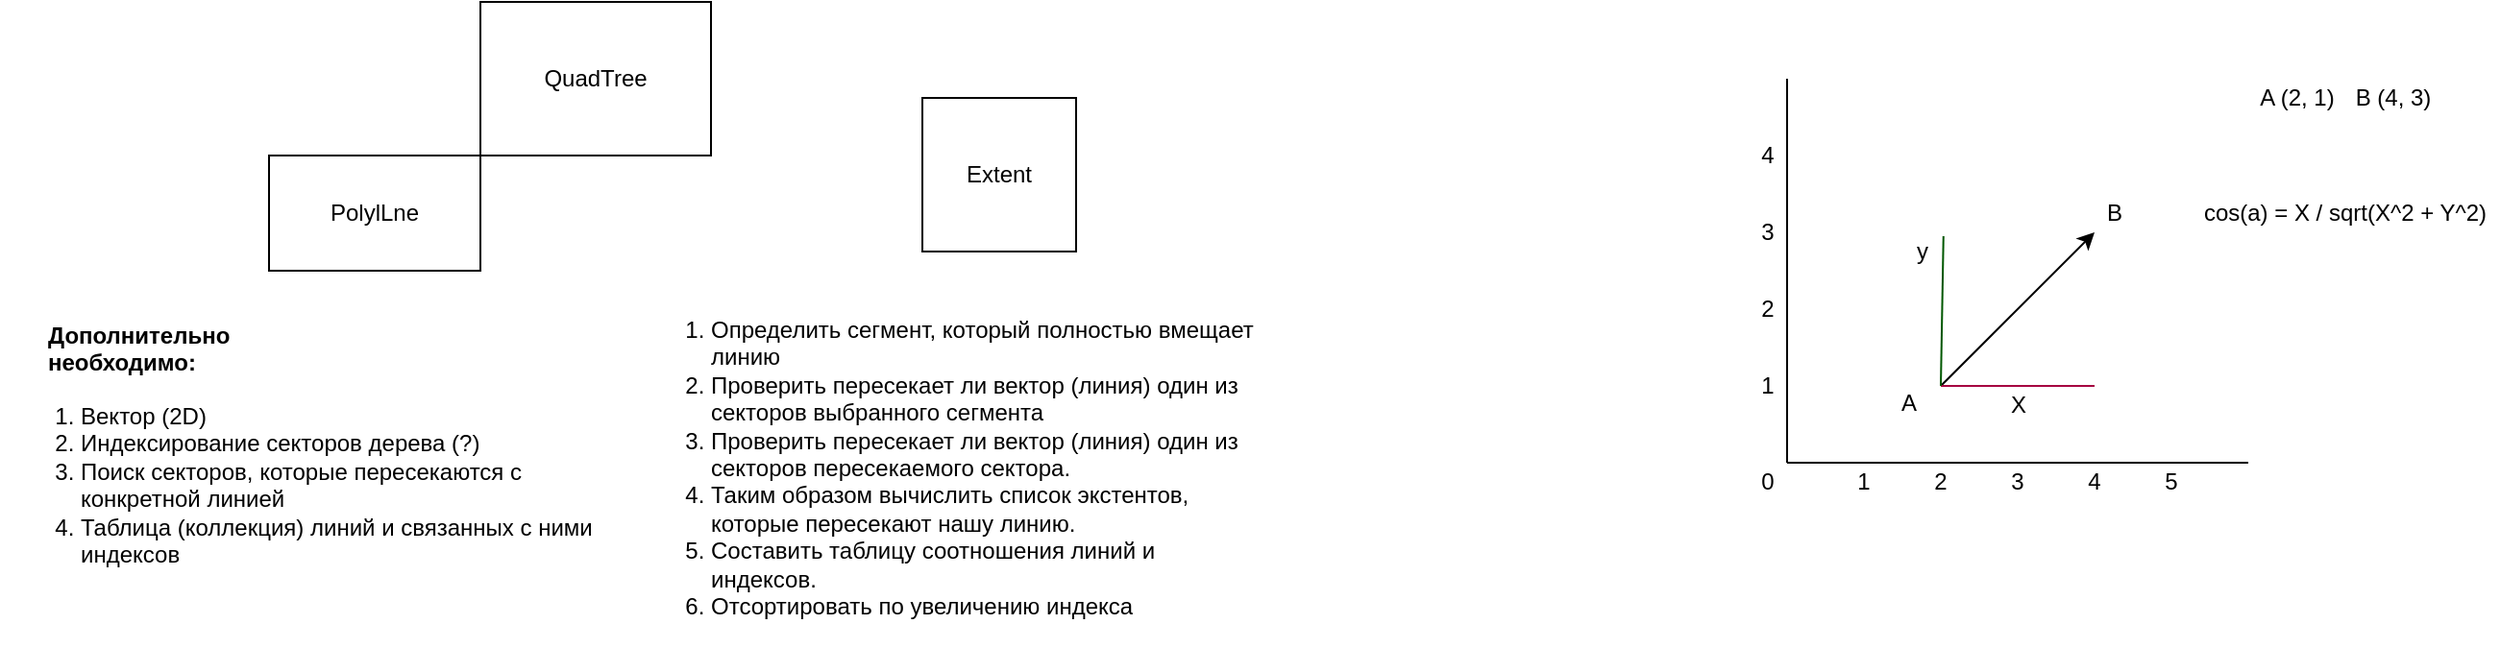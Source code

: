 <mxfile version="12.9.9" type="device"><diagram id="KdGM8JJfs8fGePTCmuPB" name="Page-1"><mxGraphModel dx="395" dy="228" grid="1" gridSize="10" guides="1" tooltips="1" connect="1" arrows="1" fold="1" page="1" pageScale="1" pageWidth="850" pageHeight="1100" math="0" shadow="0"><root><mxCell id="0"/><mxCell id="1" parent="0"/><mxCell id="_QesMM721DP02-b0SCGY-2" value="QuadTree" style="rounded=0;whiteSpace=wrap;html=1;" vertex="1" parent="1"><mxGeometry x="320" y="40" width="120" height="80" as="geometry"/></mxCell><mxCell id="_QesMM721DP02-b0SCGY-4" value="PolylLne" style="rounded=0;whiteSpace=wrap;html=1;" vertex="1" parent="1"><mxGeometry x="210" y="120" width="110" height="60" as="geometry"/></mxCell><mxCell id="_QesMM721DP02-b0SCGY-7" value="Extent" style="rounded=0;whiteSpace=wrap;html=1;" vertex="1" parent="1"><mxGeometry x="550" y="90" width="80" height="80" as="geometry"/></mxCell><mxCell id="_QesMM721DP02-b0SCGY-10" value="&lt;ol&gt;&lt;li&gt;Вектор (2D)&lt;/li&gt;&lt;li&gt;Индексирование секторов дерева (?)&lt;/li&gt;&lt;li&gt;Поиск секторов, которые пересекаются с конкретной линией&lt;/li&gt;&lt;li&gt;Таблица (коллекция) линий и связанных с ними индексов&lt;/li&gt;&lt;/ol&gt;" style="text;strokeColor=none;fillColor=none;html=1;whiteSpace=wrap;verticalAlign=top;overflow=hidden;" vertex="1" parent="1"><mxGeometry x="70" y="230" width="327.5" height="110" as="geometry"/></mxCell><mxCell id="_QesMM721DP02-b0SCGY-11" value="Дополнительно необходимо:" style="text;html=1;strokeColor=none;fillColor=none;align=left;verticalAlign=top;whiteSpace=wrap;rounded=0;fontStyle=1" vertex="1" parent="1"><mxGeometry x="92.5" y="200" width="150" height="40" as="geometry"/></mxCell><mxCell id="_QesMM721DP02-b0SCGY-13" value="" style="endArrow=classic;html=1;" edge="1" parent="1"><mxGeometry width="50" height="50" relative="1" as="geometry"><mxPoint x="1080" y="240" as="sourcePoint"/><mxPoint x="1160" y="160" as="targetPoint"/></mxGeometry></mxCell><mxCell id="_QesMM721DP02-b0SCGY-15" value="" style="endArrow=none;html=1;" edge="1" parent="1"><mxGeometry width="50" height="50" relative="1" as="geometry"><mxPoint x="1000" y="80" as="sourcePoint"/><mxPoint x="1000" y="280" as="targetPoint"/></mxGeometry></mxCell><mxCell id="_QesMM721DP02-b0SCGY-16" value="" style="endArrow=none;html=1;" edge="1" parent="1"><mxGeometry width="50" height="50" relative="1" as="geometry"><mxPoint x="1240" y="280" as="sourcePoint"/><mxPoint x="1000" y="280" as="targetPoint"/></mxGeometry></mxCell><mxCell id="_QesMM721DP02-b0SCGY-17" value="0" style="text;html=1;strokeColor=none;fillColor=none;align=center;verticalAlign=middle;whiteSpace=wrap;rounded=0;" vertex="1" parent="1"><mxGeometry x="980" y="280" width="20" height="20" as="geometry"/></mxCell><mxCell id="_QesMM721DP02-b0SCGY-18" value="1" style="text;html=1;strokeColor=none;fillColor=none;align=center;verticalAlign=middle;whiteSpace=wrap;rounded=0;" vertex="1" parent="1"><mxGeometry x="1030" y="280" width="20" height="20" as="geometry"/></mxCell><mxCell id="_QesMM721DP02-b0SCGY-19" value="2" style="text;html=1;strokeColor=none;fillColor=none;align=center;verticalAlign=middle;whiteSpace=wrap;rounded=0;" vertex="1" parent="1"><mxGeometry x="1070" y="280" width="20" height="20" as="geometry"/></mxCell><mxCell id="_QesMM721DP02-b0SCGY-20" value="3" style="text;html=1;strokeColor=none;fillColor=none;align=center;verticalAlign=middle;whiteSpace=wrap;rounded=0;" vertex="1" parent="1"><mxGeometry x="1110" y="280" width="20" height="20" as="geometry"/></mxCell><mxCell id="_QesMM721DP02-b0SCGY-21" value="4" style="text;html=1;strokeColor=none;fillColor=none;align=center;verticalAlign=middle;whiteSpace=wrap;rounded=0;" vertex="1" parent="1"><mxGeometry x="1150" y="280" width="20" height="20" as="geometry"/></mxCell><mxCell id="_QesMM721DP02-b0SCGY-22" value="5&lt;br&gt;" style="text;html=1;strokeColor=none;fillColor=none;align=center;verticalAlign=middle;whiteSpace=wrap;rounded=0;" vertex="1" parent="1"><mxGeometry x="1190" y="280" width="20" height="20" as="geometry"/></mxCell><mxCell id="_QesMM721DP02-b0SCGY-23" value="1" style="text;html=1;strokeColor=none;fillColor=none;align=center;verticalAlign=middle;whiteSpace=wrap;rounded=0;" vertex="1" parent="1"><mxGeometry x="980" y="230" width="20" height="20" as="geometry"/></mxCell><mxCell id="_QesMM721DP02-b0SCGY-24" value="2" style="text;html=1;strokeColor=none;fillColor=none;align=center;verticalAlign=middle;whiteSpace=wrap;rounded=0;" vertex="1" parent="1"><mxGeometry x="980" y="190" width="20" height="20" as="geometry"/></mxCell><mxCell id="_QesMM721DP02-b0SCGY-25" value="3" style="text;html=1;strokeColor=none;fillColor=none;align=center;verticalAlign=middle;whiteSpace=wrap;rounded=0;" vertex="1" parent="1"><mxGeometry x="980" y="150" width="20" height="20" as="geometry"/></mxCell><mxCell id="_QesMM721DP02-b0SCGY-26" value="4" style="text;html=1;strokeColor=none;fillColor=none;align=center;verticalAlign=middle;whiteSpace=wrap;rounded=0;" vertex="1" parent="1"><mxGeometry x="980" y="110" width="20" height="20" as="geometry"/></mxCell><mxCell id="_QesMM721DP02-b0SCGY-29" value="A" style="text;html=1;align=center;verticalAlign=middle;resizable=0;points=[];autosize=1;" vertex="1" parent="1"><mxGeometry x="1053" y="239" width="20" height="20" as="geometry"/></mxCell><mxCell id="_QesMM721DP02-b0SCGY-30" value="B" style="text;html=1;align=center;verticalAlign=middle;resizable=0;points=[];autosize=1;" vertex="1" parent="1"><mxGeometry x="1160" y="140" width="20" height="20" as="geometry"/></mxCell><mxCell id="_QesMM721DP02-b0SCGY-31" value="A (2, 1)" style="text;html=1;align=center;verticalAlign=middle;resizable=0;points=[];autosize=1;" vertex="1" parent="1"><mxGeometry x="1240" y="80" width="50" height="20" as="geometry"/></mxCell><mxCell id="_QesMM721DP02-b0SCGY-32" value="B (4, 3)" style="text;html=1;align=center;verticalAlign=middle;resizable=0;points=[];autosize=1;" vertex="1" parent="1"><mxGeometry x="1290" y="80" width="50" height="20" as="geometry"/></mxCell><mxCell id="_QesMM721DP02-b0SCGY-34" value="" style="endArrow=none;html=1;fillColor=#d80073;strokeColor=#A50040;" edge="1" parent="1"><mxGeometry width="50" height="50" relative="1" as="geometry"><mxPoint x="1080" y="240" as="sourcePoint"/><mxPoint x="1160" y="240" as="targetPoint"/></mxGeometry></mxCell><mxCell id="_QesMM721DP02-b0SCGY-36" value="" style="endArrow=none;html=1;fillColor=#008a00;strokeColor=#005700;entryX=1.069;entryY=0.1;entryDx=0;entryDy=0;entryPerimeter=0;" edge="1" parent="1" target="_QesMM721DP02-b0SCGY-38"><mxGeometry width="50" height="50" relative="1" as="geometry"><mxPoint x="1080" y="240" as="sourcePoint"/><mxPoint x="1080" y="120" as="targetPoint"/></mxGeometry></mxCell><mxCell id="_QesMM721DP02-b0SCGY-37" value="X" style="text;html=1;align=center;verticalAlign=middle;resizable=0;points=[];autosize=1;" vertex="1" parent="1"><mxGeometry x="1110" y="240" width="20" height="20" as="geometry"/></mxCell><mxCell id="_QesMM721DP02-b0SCGY-38" value="y" style="text;html=1;align=center;verticalAlign=middle;resizable=0;points=[];autosize=1;" vertex="1" parent="1"><mxGeometry x="1060" y="160" width="20" height="20" as="geometry"/></mxCell><mxCell id="_QesMM721DP02-b0SCGY-39" value="cos(a) = X / sqrt(X^2 + Y^2)" style="text;html=1;align=center;verticalAlign=middle;resizable=0;points=[];autosize=1;" vertex="1" parent="1"><mxGeometry x="1210" y="140" width="160" height="20" as="geometry"/></mxCell><mxCell id="_QesMM721DP02-b0SCGY-44" value="&lt;ol&gt;&lt;li&gt;Определить сегмент, который полностью вмещает линию&lt;/li&gt;&lt;li&gt;Проверить пересекает ли вектор (линия) один из секторов выбранного сегмента&lt;/li&gt;&lt;li&gt;Проверить пересекает ли вектор (линия) один из секторов пересекаемого сектора.&lt;/li&gt;&lt;li&gt;Таким образом вычислить список экстентов, которые пересекают нашу линию.&lt;/li&gt;&lt;li&gt;Составить таблицу соотношения линий и индексов.&lt;/li&gt;&lt;li&gt;Отсортировать по увеличению индекса&lt;/li&gt;&lt;/ol&gt;" style="text;strokeColor=none;fillColor=none;html=1;whiteSpace=wrap;verticalAlign=top;overflow=hidden;" vertex="1" parent="1"><mxGeometry x="397.5" y="185" width="327.5" height="200" as="geometry"/></mxCell></root></mxGraphModel></diagram></mxfile>